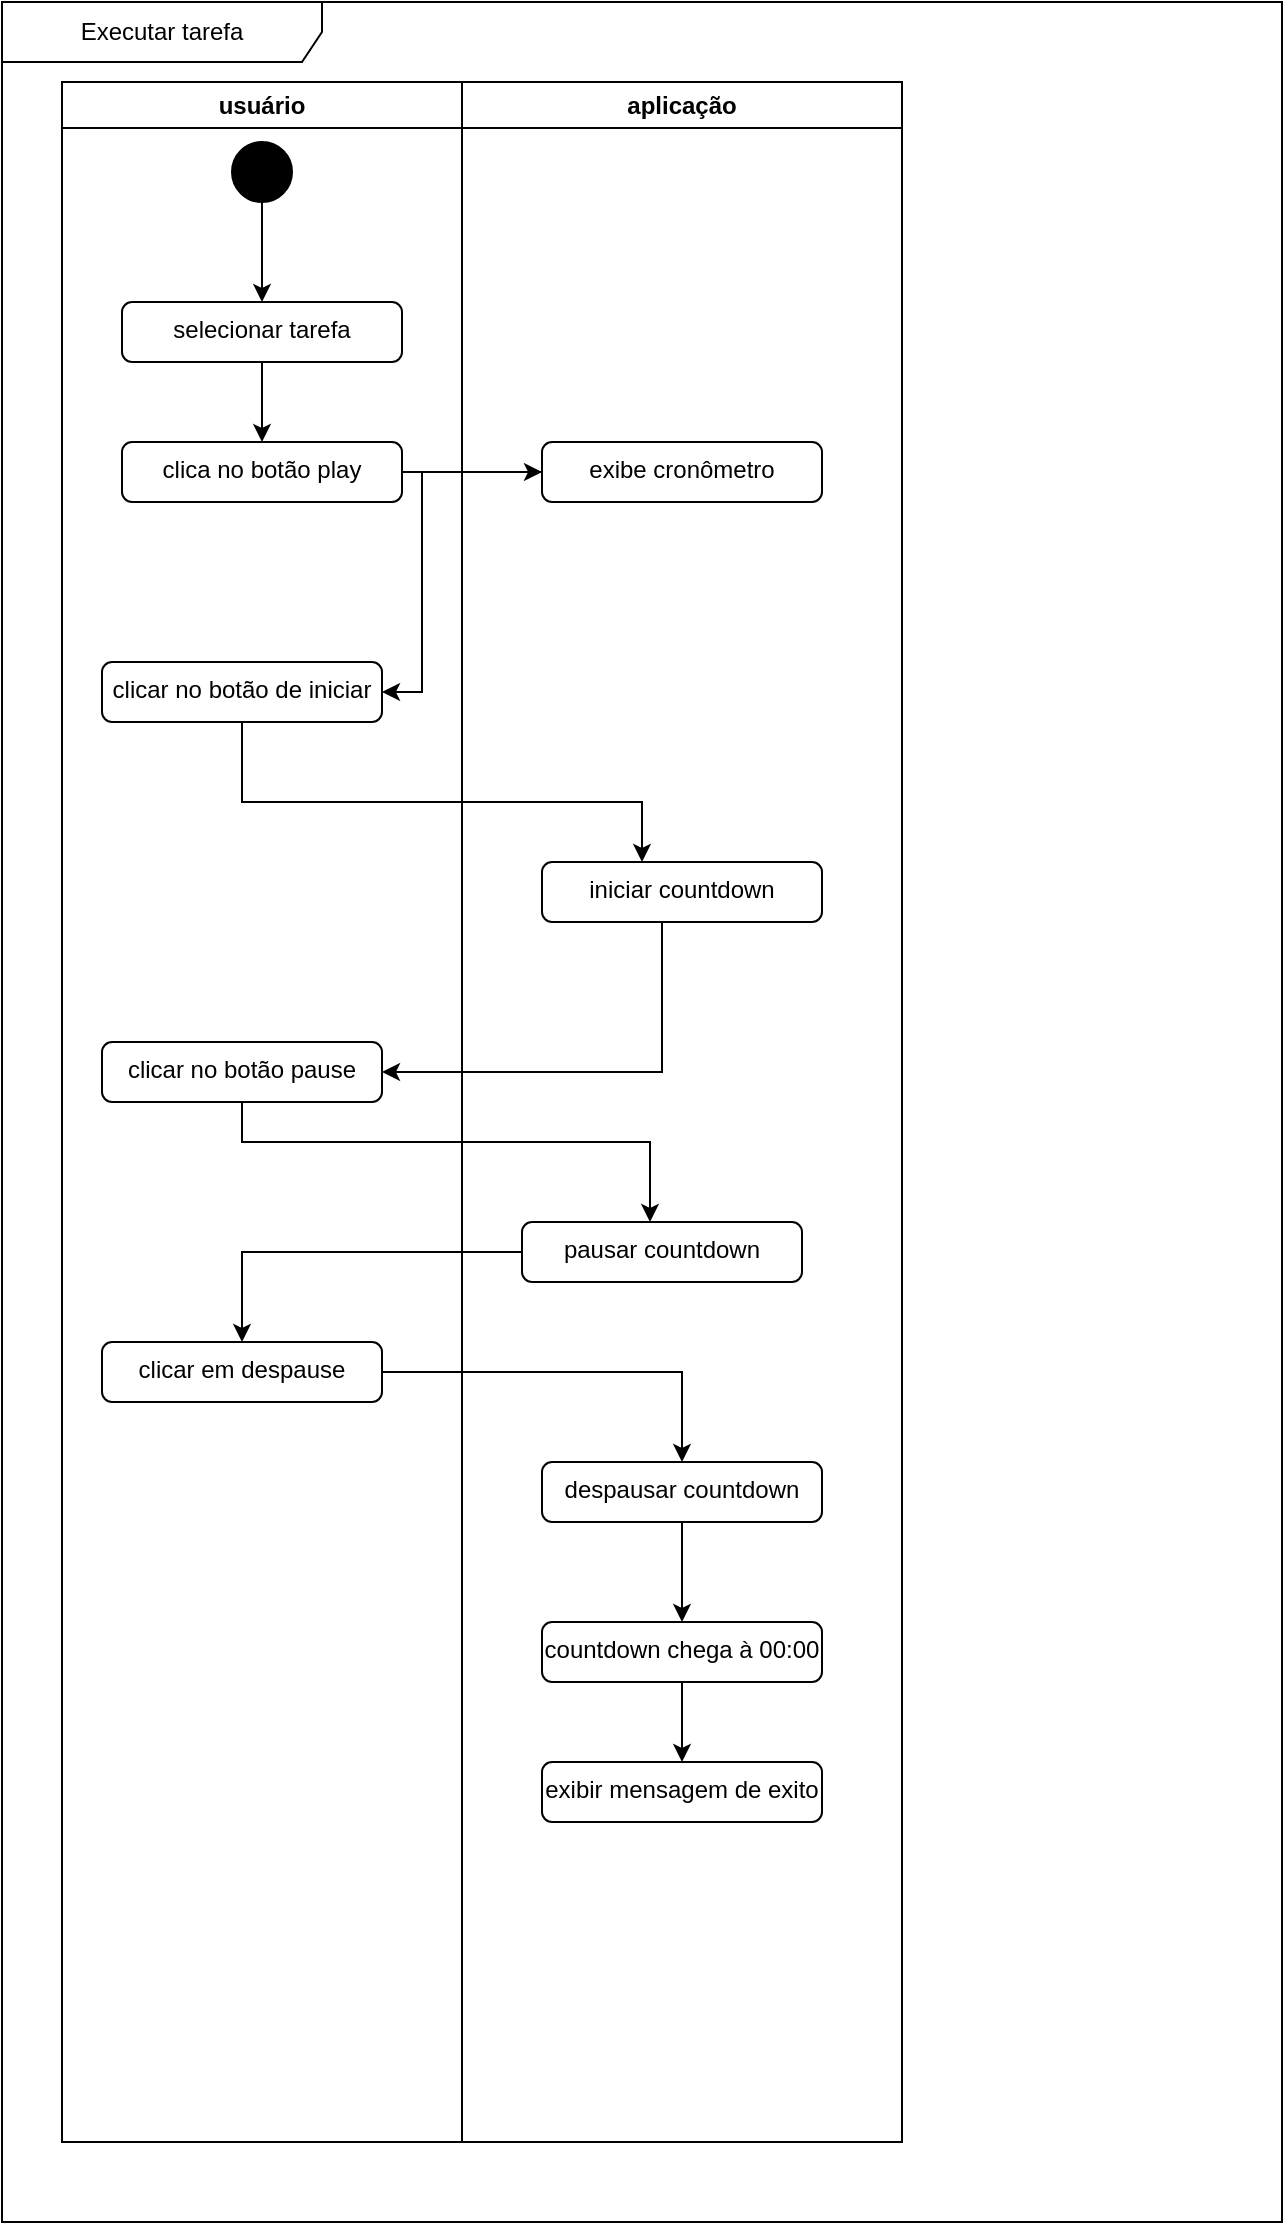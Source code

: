 <mxfile version="24.5.3" type="device">
  <diagram id="prtHgNgQTEPvFCAcTncT" name="Page-1">
    <mxGraphModel dx="1098" dy="828" grid="1" gridSize="10" guides="1" tooltips="1" connect="1" arrows="1" fold="1" page="1" pageScale="1" pageWidth="827" pageHeight="1169" math="0" shadow="0">
      <root>
        <mxCell id="0" />
        <mxCell id="1" parent="0" />
        <mxCell id="aTURooDjBuoHIjvPpmW2-4" value="Executar tarefa" style="shape=umlFrame;whiteSpace=wrap;html=1;pointerEvents=0;recursiveResize=0;container=1;collapsible=0;width=160;" vertex="1" parent="1">
          <mxGeometry x="20" y="40" width="640" height="1110" as="geometry" />
        </mxCell>
        <mxCell id="aTURooDjBuoHIjvPpmW2-31" value="usuário" style="swimlane;whiteSpace=wrap;html=1;" vertex="1" parent="aTURooDjBuoHIjvPpmW2-4">
          <mxGeometry x="30" y="40" width="200" height="1030" as="geometry" />
        </mxCell>
        <mxCell id="aTURooDjBuoHIjvPpmW2-114" value="" style="edgeStyle=orthogonalEdgeStyle;rounded=0;orthogonalLoop=1;jettySize=auto;html=1;" edge="1" parent="aTURooDjBuoHIjvPpmW2-31" source="aTURooDjBuoHIjvPpmW2-33" target="aTURooDjBuoHIjvPpmW2-113">
          <mxGeometry relative="1" as="geometry" />
        </mxCell>
        <mxCell id="aTURooDjBuoHIjvPpmW2-33" value="" style="ellipse;fillColor=strokeColor;html=1;" vertex="1" parent="aTURooDjBuoHIjvPpmW2-31">
          <mxGeometry x="85" y="30" width="30" height="30" as="geometry" />
        </mxCell>
        <mxCell id="aTURooDjBuoHIjvPpmW2-116" value="" style="edgeStyle=orthogonalEdgeStyle;rounded=0;orthogonalLoop=1;jettySize=auto;html=1;" edge="1" parent="aTURooDjBuoHIjvPpmW2-31" source="aTURooDjBuoHIjvPpmW2-113" target="aTURooDjBuoHIjvPpmW2-115">
          <mxGeometry relative="1" as="geometry" />
        </mxCell>
        <mxCell id="aTURooDjBuoHIjvPpmW2-113" value="selecionar tarefa&lt;div&gt;&lt;br&gt;&lt;/div&gt;" style="html=1;align=center;verticalAlign=top;rounded=1;absoluteArcSize=1;arcSize=10;dashed=0;whiteSpace=wrap;" vertex="1" parent="aTURooDjBuoHIjvPpmW2-31">
          <mxGeometry x="30" y="110" width="140" height="30" as="geometry" />
        </mxCell>
        <mxCell id="aTURooDjBuoHIjvPpmW2-115" value="&lt;div&gt;clica no botão play&lt;/div&gt;" style="html=1;align=center;verticalAlign=top;rounded=1;absoluteArcSize=1;arcSize=10;dashed=0;whiteSpace=wrap;" vertex="1" parent="aTURooDjBuoHIjvPpmW2-31">
          <mxGeometry x="30" y="180" width="140" height="30" as="geometry" />
        </mxCell>
        <mxCell id="aTURooDjBuoHIjvPpmW2-119" value="&lt;div&gt;clicar no botão de iniciar&lt;/div&gt;" style="html=1;align=center;verticalAlign=top;rounded=1;absoluteArcSize=1;arcSize=10;dashed=0;whiteSpace=wrap;" vertex="1" parent="aTURooDjBuoHIjvPpmW2-31">
          <mxGeometry x="20" y="290" width="140" height="30" as="geometry" />
        </mxCell>
        <mxCell id="aTURooDjBuoHIjvPpmW2-129" value="clicar no botão pause" style="html=1;align=center;verticalAlign=top;rounded=1;absoluteArcSize=1;arcSize=10;dashed=0;whiteSpace=wrap;" vertex="1" parent="aTURooDjBuoHIjvPpmW2-31">
          <mxGeometry x="20" y="480" width="140" height="30" as="geometry" />
        </mxCell>
        <mxCell id="aTURooDjBuoHIjvPpmW2-133" value="clicar em despause" style="html=1;align=center;verticalAlign=top;rounded=1;absoluteArcSize=1;arcSize=10;dashed=0;whiteSpace=wrap;" vertex="1" parent="aTURooDjBuoHIjvPpmW2-31">
          <mxGeometry x="20" y="630" width="140" height="30" as="geometry" />
        </mxCell>
        <mxCell id="aTURooDjBuoHIjvPpmW2-63" value="aplicação" style="swimlane;whiteSpace=wrap;html=1;" vertex="1" parent="aTURooDjBuoHIjvPpmW2-4">
          <mxGeometry x="230" y="40" width="220" height="1030" as="geometry" />
        </mxCell>
        <mxCell id="aTURooDjBuoHIjvPpmW2-117" value="&lt;div&gt;exibe cronômetro&lt;/div&gt;" style="html=1;align=center;verticalAlign=top;rounded=1;absoluteArcSize=1;arcSize=10;dashed=0;whiteSpace=wrap;" vertex="1" parent="aTURooDjBuoHIjvPpmW2-63">
          <mxGeometry x="40" y="180" width="140" height="30" as="geometry" />
        </mxCell>
        <mxCell id="aTURooDjBuoHIjvPpmW2-124" value="iniciar countdown" style="html=1;align=center;verticalAlign=top;rounded=1;absoluteArcSize=1;arcSize=10;dashed=0;whiteSpace=wrap;" vertex="1" parent="aTURooDjBuoHIjvPpmW2-63">
          <mxGeometry x="40" y="390" width="140" height="30" as="geometry" />
        </mxCell>
        <mxCell id="aTURooDjBuoHIjvPpmW2-131" value="pausar countdown" style="html=1;align=center;verticalAlign=top;rounded=1;absoluteArcSize=1;arcSize=10;dashed=0;whiteSpace=wrap;" vertex="1" parent="aTURooDjBuoHIjvPpmW2-63">
          <mxGeometry x="30" y="570" width="140" height="30" as="geometry" />
        </mxCell>
        <mxCell id="aTURooDjBuoHIjvPpmW2-138" value="" style="edgeStyle=orthogonalEdgeStyle;rounded=0;orthogonalLoop=1;jettySize=auto;html=1;" edge="1" parent="aTURooDjBuoHIjvPpmW2-63" source="aTURooDjBuoHIjvPpmW2-135" target="aTURooDjBuoHIjvPpmW2-137">
          <mxGeometry relative="1" as="geometry" />
        </mxCell>
        <mxCell id="aTURooDjBuoHIjvPpmW2-135" value="despausar countdown" style="html=1;align=center;verticalAlign=top;rounded=1;absoluteArcSize=1;arcSize=10;dashed=0;whiteSpace=wrap;" vertex="1" parent="aTURooDjBuoHIjvPpmW2-63">
          <mxGeometry x="40" y="690" width="140" height="30" as="geometry" />
        </mxCell>
        <mxCell id="aTURooDjBuoHIjvPpmW2-140" value="" style="edgeStyle=orthogonalEdgeStyle;rounded=0;orthogonalLoop=1;jettySize=auto;html=1;" edge="1" parent="aTURooDjBuoHIjvPpmW2-63" source="aTURooDjBuoHIjvPpmW2-137" target="aTURooDjBuoHIjvPpmW2-139">
          <mxGeometry relative="1" as="geometry" />
        </mxCell>
        <mxCell id="aTURooDjBuoHIjvPpmW2-137" value="countdown chega à 00:00" style="html=1;align=center;verticalAlign=top;rounded=1;absoluteArcSize=1;arcSize=10;dashed=0;whiteSpace=wrap;" vertex="1" parent="aTURooDjBuoHIjvPpmW2-63">
          <mxGeometry x="40" y="770" width="140" height="30" as="geometry" />
        </mxCell>
        <mxCell id="aTURooDjBuoHIjvPpmW2-139" value="exibir mensagem de exito" style="html=1;align=center;verticalAlign=top;rounded=1;absoluteArcSize=1;arcSize=10;dashed=0;whiteSpace=wrap;" vertex="1" parent="aTURooDjBuoHIjvPpmW2-63">
          <mxGeometry x="40" y="840" width="140" height="30" as="geometry" />
        </mxCell>
        <mxCell id="aTURooDjBuoHIjvPpmW2-118" value="" style="edgeStyle=orthogonalEdgeStyle;rounded=0;orthogonalLoop=1;jettySize=auto;html=1;" edge="1" parent="aTURooDjBuoHIjvPpmW2-4" source="aTURooDjBuoHIjvPpmW2-115" target="aTURooDjBuoHIjvPpmW2-117">
          <mxGeometry relative="1" as="geometry" />
        </mxCell>
        <mxCell id="aTURooDjBuoHIjvPpmW2-121" style="edgeStyle=orthogonalEdgeStyle;rounded=0;orthogonalLoop=1;jettySize=auto;html=1;" edge="1" parent="aTURooDjBuoHIjvPpmW2-4" source="aTURooDjBuoHIjvPpmW2-117" target="aTURooDjBuoHIjvPpmW2-119">
          <mxGeometry relative="1" as="geometry">
            <Array as="points">
              <mxPoint x="210" y="235" />
              <mxPoint x="210" y="345" />
            </Array>
          </mxGeometry>
        </mxCell>
        <mxCell id="aTURooDjBuoHIjvPpmW2-125" value="" style="edgeStyle=orthogonalEdgeStyle;rounded=0;orthogonalLoop=1;jettySize=auto;html=1;" edge="1" parent="aTURooDjBuoHIjvPpmW2-4" source="aTURooDjBuoHIjvPpmW2-119" target="aTURooDjBuoHIjvPpmW2-124">
          <mxGeometry relative="1" as="geometry">
            <Array as="points">
              <mxPoint x="120" y="400" />
              <mxPoint x="320" y="400" />
            </Array>
          </mxGeometry>
        </mxCell>
        <mxCell id="aTURooDjBuoHIjvPpmW2-130" value="" style="edgeStyle=orthogonalEdgeStyle;rounded=0;orthogonalLoop=1;jettySize=auto;html=1;" edge="1" parent="aTURooDjBuoHIjvPpmW2-4" source="aTURooDjBuoHIjvPpmW2-124" target="aTURooDjBuoHIjvPpmW2-129">
          <mxGeometry relative="1" as="geometry">
            <Array as="points">
              <mxPoint x="330" y="535" />
            </Array>
          </mxGeometry>
        </mxCell>
        <mxCell id="aTURooDjBuoHIjvPpmW2-132" value="" style="edgeStyle=orthogonalEdgeStyle;rounded=0;orthogonalLoop=1;jettySize=auto;html=1;" edge="1" parent="aTURooDjBuoHIjvPpmW2-4" source="aTURooDjBuoHIjvPpmW2-129" target="aTURooDjBuoHIjvPpmW2-131">
          <mxGeometry relative="1" as="geometry">
            <Array as="points">
              <mxPoint x="120" y="570" />
              <mxPoint x="324" y="570" />
            </Array>
          </mxGeometry>
        </mxCell>
        <mxCell id="aTURooDjBuoHIjvPpmW2-134" value="" style="edgeStyle=orthogonalEdgeStyle;rounded=0;orthogonalLoop=1;jettySize=auto;html=1;" edge="1" parent="aTURooDjBuoHIjvPpmW2-4" source="aTURooDjBuoHIjvPpmW2-131" target="aTURooDjBuoHIjvPpmW2-133">
          <mxGeometry relative="1" as="geometry" />
        </mxCell>
        <mxCell id="aTURooDjBuoHIjvPpmW2-136" value="" style="edgeStyle=orthogonalEdgeStyle;rounded=0;orthogonalLoop=1;jettySize=auto;html=1;" edge="1" parent="aTURooDjBuoHIjvPpmW2-4" source="aTURooDjBuoHIjvPpmW2-133" target="aTURooDjBuoHIjvPpmW2-135">
          <mxGeometry relative="1" as="geometry" />
        </mxCell>
      </root>
    </mxGraphModel>
  </diagram>
</mxfile>
